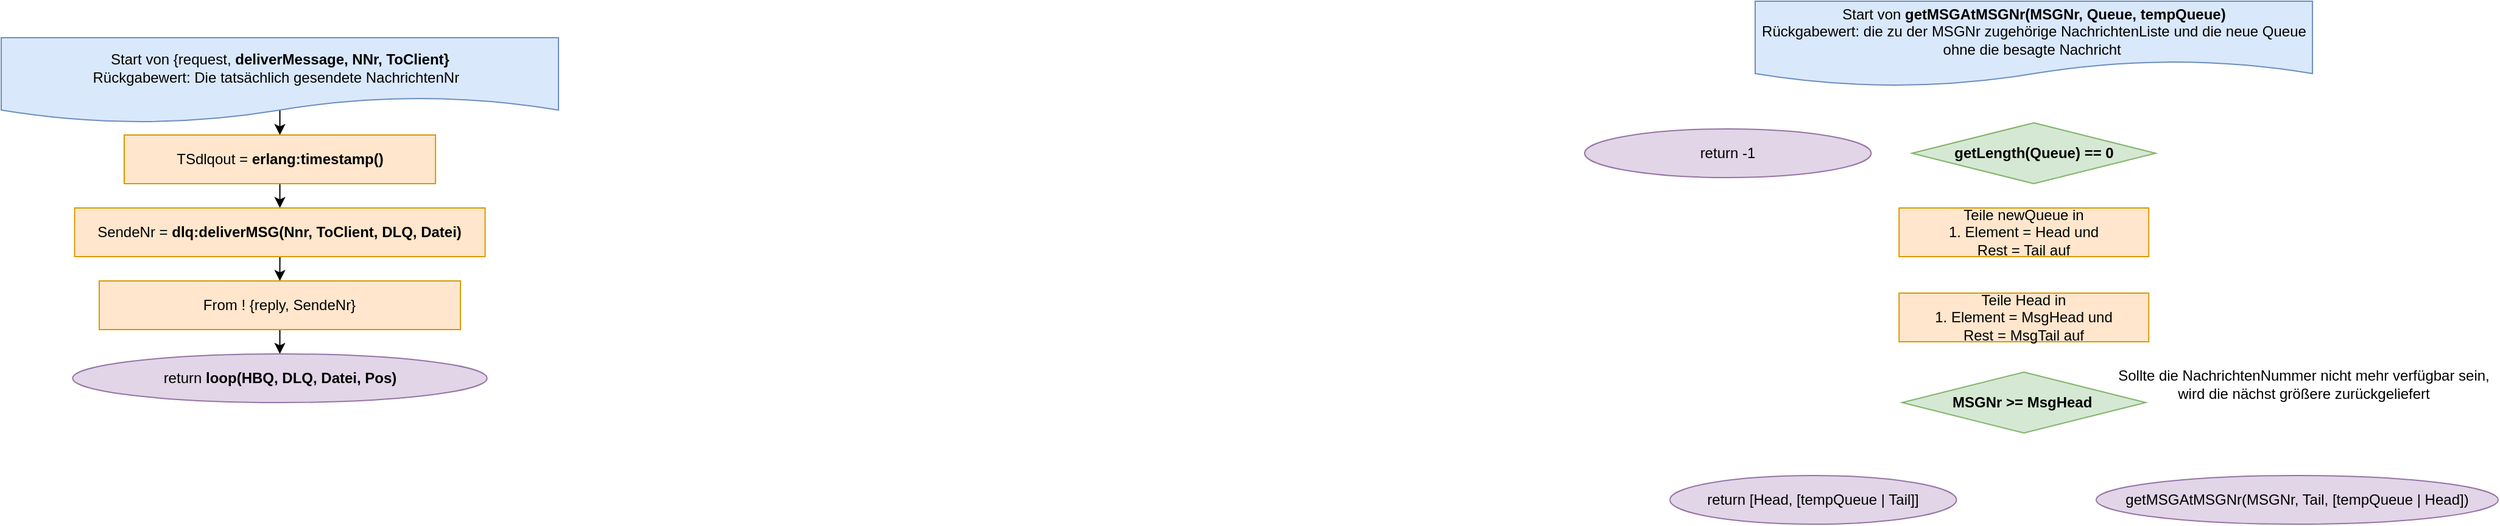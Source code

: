 <mxfile version="15.8.7" type="device"><diagram id="C5RBs43oDa-KdzZeNtuy" name="Page-1"><mxGraphModel dx="1346" dy="997" grid="1" gridSize="10" guides="1" tooltips="1" connect="1" arrows="1" fold="1" page="1" pageScale="1" pageWidth="827" pageHeight="1169" math="0" shadow="0"><root><mxCell id="WIyWlLk6GJQsqaUBKTNV-0"/><mxCell id="WIyWlLk6GJQsqaUBKTNV-1" parent="WIyWlLk6GJQsqaUBKTNV-0"/><mxCell id="qVk5Lb48RRkbQ2lrYv4r-43" value="Start von &lt;b&gt;getMSGAtMSGNr(MSGNr, Queue, tempQueue)&lt;/b&gt;&lt;br&gt;Rückgabewert: die zu der MSGNr zugehörige NachrichtenListe und die neue Queue ohne die besagte Nachricht&amp;nbsp;" style="shape=document;whiteSpace=wrap;html=1;boundedLbl=1;fillColor=#dae8fc;strokeColor=#6c8ebf;" parent="WIyWlLk6GJQsqaUBKTNV-1" vertex="1"><mxGeometry x="1610" y="40" width="457.53" height="70" as="geometry"/></mxCell><mxCell id="qVk5Lb48RRkbQ2lrYv4r-44" value="getLength(Queue) == 0" style="rhombus;whiteSpace=wrap;html=1;rounded=0;fillColor=#d5e8d4;strokeColor=#82b366;fontStyle=1" parent="WIyWlLk6GJQsqaUBKTNV-1" vertex="1"><mxGeometry x="1738.76" y="140" width="200" height="50" as="geometry"/></mxCell><mxCell id="qVk5Lb48RRkbQ2lrYv4r-45" value="Teile newQueue in&lt;br&gt;1. Element = Head und&lt;br&gt;Rest = Tail auf" style="rounded=0;whiteSpace=wrap;html=1;fillColor=#ffe6cc;strokeColor=#d79b00;" parent="WIyWlLk6GJQsqaUBKTNV-1" vertex="1"><mxGeometry x="1728.14" y="210" width="205" height="40" as="geometry"/></mxCell><mxCell id="qVk5Lb48RRkbQ2lrYv4r-47" value="return -1" style="ellipse;whiteSpace=wrap;html=1;rounded=0;fillColor=#e1d5e7;strokeColor=#9673a6;" parent="WIyWlLk6GJQsqaUBKTNV-1" vertex="1"><mxGeometry x="1470" y="145" width="235.23" height="40" as="geometry"/></mxCell><mxCell id="qVk5Lb48RRkbQ2lrYv4r-48" value="Sollte die NachrichtenNummer nicht mehr verfügbar sein, &lt;br&gt;wird die nächst größere zurückgeliefert" style="text;html=1;align=center;verticalAlign=middle;resizable=0;points=[];autosize=1;strokeColor=none;fillColor=none;" parent="WIyWlLk6GJQsqaUBKTNV-1" vertex="1"><mxGeometry x="1900" y="340" width="320" height="30" as="geometry"/></mxCell><mxCell id="qVk5Lb48RRkbQ2lrYv4r-56" value="MSGNr &amp;gt;= MsgHead&amp;nbsp;" style="rhombus;whiteSpace=wrap;html=1;rounded=0;fillColor=#d5e8d4;strokeColor=#82b366;fontStyle=1" parent="WIyWlLk6GJQsqaUBKTNV-1" vertex="1"><mxGeometry x="1730.64" y="345" width="200" height="50" as="geometry"/></mxCell><mxCell id="qVk5Lb48RRkbQ2lrYv4r-57" value="Teile Head in&lt;br&gt;1. Element = MsgHead und&lt;br&gt;Rest = MsgTail auf" style="rounded=0;whiteSpace=wrap;html=1;fillColor=#ffe6cc;strokeColor=#d79b00;" parent="WIyWlLk6GJQsqaUBKTNV-1" vertex="1"><mxGeometry x="1728.14" y="280" width="205" height="40" as="geometry"/></mxCell><mxCell id="qVk5Lb48RRkbQ2lrYv4r-58" value="return [Head, [tempQueue | Tail]]" style="ellipse;whiteSpace=wrap;html=1;rounded=0;fillColor=#e1d5e7;strokeColor=#9673a6;" parent="WIyWlLk6GJQsqaUBKTNV-1" vertex="1"><mxGeometry x="1540" y="430" width="235.23" height="40" as="geometry"/></mxCell><mxCell id="qVk5Lb48RRkbQ2lrYv4r-59" value="getMSGAtMSGNr(MSGNr, Tail, [tempQueue | Head])" style="ellipse;whiteSpace=wrap;html=1;rounded=0;fillColor=#e1d5e7;strokeColor=#9673a6;" parent="WIyWlLk6GJQsqaUBKTNV-1" vertex="1"><mxGeometry x="1890" y="430" width="330" height="40" as="geometry"/></mxCell><mxCell id="-xVSWhkrIQ0RGLsWcJUw-0" style="edgeStyle=orthogonalEdgeStyle;rounded=0;orthogonalLoop=1;jettySize=auto;html=1;exitX=0.5;exitY=0;exitDx=0;exitDy=0;entryX=0.5;entryY=0;entryDx=0;entryDy=0;" edge="1" parent="WIyWlLk6GJQsqaUBKTNV-1" source="UO7VhZPUJD4sWAr3_4l8-0" target="UO7VhZPUJD4sWAr3_4l8-1"><mxGeometry relative="1" as="geometry"><Array as="points"><mxPoint x="399" y="75"/><mxPoint x="399" y="75"/></Array></mxGeometry></mxCell><mxCell id="UO7VhZPUJD4sWAr3_4l8-0" value="Start von {request,&amp;nbsp;&lt;b&gt;deliverMessage, NNr, ToClient}&lt;/b&gt;&lt;br&gt;Rückgabewert: Die tatsächlich gesendete NachrichtenNr&amp;nbsp;&amp;nbsp;" style="shape=document;whiteSpace=wrap;html=1;boundedLbl=1;fillColor=#dae8fc;strokeColor=#6c8ebf;" parent="WIyWlLk6GJQsqaUBKTNV-1" vertex="1"><mxGeometry x="170" y="70" width="457.53" height="70" as="geometry"/></mxCell><mxCell id="-xVSWhkrIQ0RGLsWcJUw-1" style="edgeStyle=orthogonalEdgeStyle;rounded=0;orthogonalLoop=1;jettySize=auto;html=1;exitX=0.5;exitY=1;exitDx=0;exitDy=0;entryX=0.5;entryY=0;entryDx=0;entryDy=0;" edge="1" parent="WIyWlLk6GJQsqaUBKTNV-1" source="UO7VhZPUJD4sWAr3_4l8-1" target="UO7VhZPUJD4sWAr3_4l8-2"><mxGeometry relative="1" as="geometry"/></mxCell><mxCell id="UO7VhZPUJD4sWAr3_4l8-1" value="TSdlqout = &lt;b&gt;erlang:timestamp()&lt;/b&gt;" style="rounded=0;whiteSpace=wrap;html=1;fillColor=#ffe6cc;strokeColor=#d79b00;" parent="WIyWlLk6GJQsqaUBKTNV-1" vertex="1"><mxGeometry x="270.98" y="150" width="255.58" height="40" as="geometry"/></mxCell><mxCell id="-xVSWhkrIQ0RGLsWcJUw-2" style="edgeStyle=orthogonalEdgeStyle;rounded=0;orthogonalLoop=1;jettySize=auto;html=1;exitX=0.5;exitY=1;exitDx=0;exitDy=0;entryX=0.5;entryY=0;entryDx=0;entryDy=0;" edge="1" parent="WIyWlLk6GJQsqaUBKTNV-1" source="UO7VhZPUJD4sWAr3_4l8-2" target="UO7VhZPUJD4sWAr3_4l8-3"><mxGeometry relative="1" as="geometry"/></mxCell><mxCell id="UO7VhZPUJD4sWAr3_4l8-2" value="SendeNr = &lt;b&gt;dlq:deliverMSG(Nnr, ToClient, DLQ, Datei)&lt;/b&gt;" style="rounded=0;whiteSpace=wrap;html=1;fillColor=#ffe6cc;strokeColor=#d79b00;" parent="WIyWlLk6GJQsqaUBKTNV-1" vertex="1"><mxGeometry x="230.26" y="210" width="337.03" height="40" as="geometry"/></mxCell><mxCell id="-xVSWhkrIQ0RGLsWcJUw-3" style="edgeStyle=orthogonalEdgeStyle;rounded=0;orthogonalLoop=1;jettySize=auto;html=1;exitX=0.5;exitY=1;exitDx=0;exitDy=0;entryX=0.5;entryY=0;entryDx=0;entryDy=0;" edge="1" parent="WIyWlLk6GJQsqaUBKTNV-1" source="UO7VhZPUJD4sWAr3_4l8-3" target="UO7VhZPUJD4sWAr3_4l8-4"><mxGeometry relative="1" as="geometry"/></mxCell><mxCell id="UO7VhZPUJD4sWAr3_4l8-3" value="From ! {reply, SendeNr}" style="rounded=0;whiteSpace=wrap;html=1;fillColor=#ffe6cc;strokeColor=#d79b00;" parent="WIyWlLk6GJQsqaUBKTNV-1" vertex="1"><mxGeometry x="250.48" y="270" width="296.56" height="40" as="geometry"/></mxCell><mxCell id="UO7VhZPUJD4sWAr3_4l8-4" value="return &lt;b&gt;loop(HBQ, DLQ, Datei, Pos)&lt;/b&gt;" style="ellipse;whiteSpace=wrap;html=1;rounded=0;fillColor=#e1d5e7;strokeColor=#9673a6;" parent="WIyWlLk6GJQsqaUBKTNV-1" vertex="1"><mxGeometry x="228.64" y="330" width="340.23" height="40" as="geometry"/></mxCell></root></mxGraphModel></diagram></mxfile>